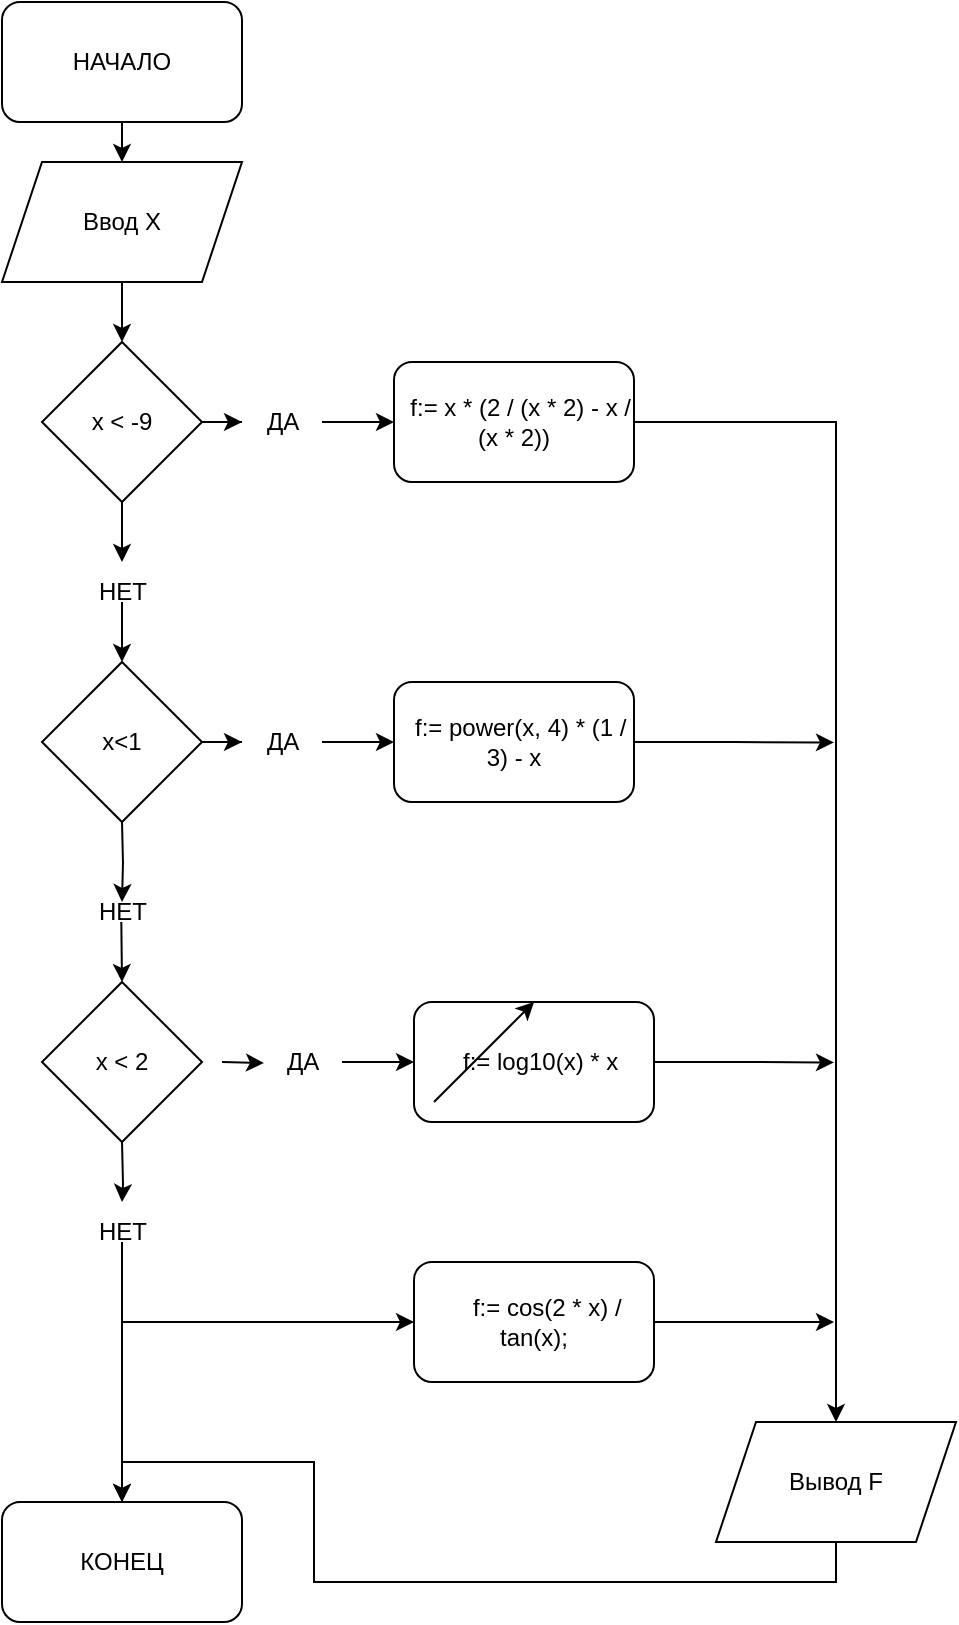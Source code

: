 <mxfile version="22.0.4" type="device">
  <diagram name="Страница — 1" id="g37pw_mtOzOliS5koqdd">
    <mxGraphModel dx="724" dy="397" grid="1" gridSize="10" guides="1" tooltips="1" connect="1" arrows="1" fold="1" page="1" pageScale="1" pageWidth="827" pageHeight="1169" math="0" shadow="0">
      <root>
        <mxCell id="0" />
        <mxCell id="1" parent="0" />
        <mxCell id="mHgalxWgc-Z7BloWv5Cc-3" style="edgeStyle=orthogonalEdgeStyle;rounded=0;orthogonalLoop=1;jettySize=auto;html=1;exitX=0.5;exitY=1;exitDx=0;exitDy=0;entryX=0.5;entryY=0;entryDx=0;entryDy=0;" parent="1" source="mHgalxWgc-Z7BloWv5Cc-1" target="mHgalxWgc-Z7BloWv5Cc-2" edge="1">
          <mxGeometry relative="1" as="geometry" />
        </mxCell>
        <mxCell id="mHgalxWgc-Z7BloWv5Cc-1" value="НАЧАЛО" style="rounded=1;whiteSpace=wrap;html=1;" parent="1" vertex="1">
          <mxGeometry x="294" y="90" width="120" height="60" as="geometry" />
        </mxCell>
        <mxCell id="mHgalxWgc-Z7BloWv5Cc-5" style="edgeStyle=orthogonalEdgeStyle;rounded=0;orthogonalLoop=1;jettySize=auto;html=1;exitX=0.5;exitY=1;exitDx=0;exitDy=0;entryX=0.5;entryY=0;entryDx=0;entryDy=0;" parent="1" source="mHgalxWgc-Z7BloWv5Cc-2" target="mHgalxWgc-Z7BloWv5Cc-4" edge="1">
          <mxGeometry relative="1" as="geometry" />
        </mxCell>
        <mxCell id="mHgalxWgc-Z7BloWv5Cc-2" value="Ввод X" style="shape=parallelogram;perimeter=parallelogramPerimeter;whiteSpace=wrap;html=1;fixedSize=1;" parent="1" vertex="1">
          <mxGeometry x="294" y="170" width="120" height="60" as="geometry" />
        </mxCell>
        <mxCell id="mHgalxWgc-Z7BloWv5Cc-7" style="edgeStyle=orthogonalEdgeStyle;rounded=0;orthogonalLoop=1;jettySize=auto;html=1;exitX=1;exitY=0.5;exitDx=0;exitDy=0;" parent="1" source="mHgalxWgc-Z7BloWv5Cc-4" target="mHgalxWgc-Z7BloWv5Cc-6" edge="1">
          <mxGeometry relative="1" as="geometry" />
        </mxCell>
        <mxCell id="mHgalxWgc-Z7BloWv5Cc-11" style="edgeStyle=orthogonalEdgeStyle;rounded=0;orthogonalLoop=1;jettySize=auto;html=1;exitX=0.5;exitY=1;exitDx=0;exitDy=0;" parent="1" source="mHgalxWgc-Z7BloWv5Cc-4" target="mHgalxWgc-Z7BloWv5Cc-10" edge="1">
          <mxGeometry relative="1" as="geometry" />
        </mxCell>
        <mxCell id="mHgalxWgc-Z7BloWv5Cc-4" value="x &amp;lt; -9" style="rhombus;whiteSpace=wrap;html=1;" parent="1" vertex="1">
          <mxGeometry x="314" y="260" width="80" height="80" as="geometry" />
        </mxCell>
        <mxCell id="mHgalxWgc-Z7BloWv5Cc-9" style="edgeStyle=orthogonalEdgeStyle;rounded=0;orthogonalLoop=1;jettySize=auto;html=1;entryX=0;entryY=0.5;entryDx=0;entryDy=0;" parent="1" source="mHgalxWgc-Z7BloWv5Cc-6" target="mHgalxWgc-Z7BloWv5Cc-8" edge="1">
          <mxGeometry relative="1" as="geometry" />
        </mxCell>
        <mxCell id="mHgalxWgc-Z7BloWv5Cc-6" value="ДА" style="text;html=1;align=center;verticalAlign=middle;resizable=0;points=[];autosize=1;strokeColor=none;fillColor=none;" parent="1" vertex="1">
          <mxGeometry x="414" y="285" width="40" height="30" as="geometry" />
        </mxCell>
        <mxCell id="mHgalxWgc-Z7BloWv5Cc-49" style="edgeStyle=orthogonalEdgeStyle;rounded=0;orthogonalLoop=1;jettySize=auto;html=1;exitX=1;exitY=0.5;exitDx=0;exitDy=0;entryX=0.5;entryY=0;entryDx=0;entryDy=0;" parent="1" source="mHgalxWgc-Z7BloWv5Cc-8" edge="1" target="mHgalxWgc-Z7BloWv5Cc-52">
          <mxGeometry relative="1" as="geometry">
            <mxPoint x="710" y="850" as="targetPoint" />
          </mxGeometry>
        </mxCell>
        <mxCell id="mHgalxWgc-Z7BloWv5Cc-8" value="&amp;nbsp; f:= x * (2 / (x * 2) - x / (x * 2))" style="rounded=1;whiteSpace=wrap;html=1;" parent="1" vertex="1">
          <mxGeometry x="490" y="270" width="120" height="60" as="geometry" />
        </mxCell>
        <mxCell id="mHgalxWgc-Z7BloWv5Cc-10" value="НЕТ&lt;br&gt;" style="text;html=1;align=center;verticalAlign=middle;resizable=0;points=[];autosize=1;strokeColor=none;fillColor=none;" parent="1" vertex="1">
          <mxGeometry x="329" y="370" width="50" height="30" as="geometry" />
        </mxCell>
        <mxCell id="mHgalxWgc-Z7BloWv5Cc-23" style="edgeStyle=orthogonalEdgeStyle;rounded=0;orthogonalLoop=1;jettySize=auto;html=1;exitX=1;exitY=0.5;exitDx=0;exitDy=0;" parent="1" source="mHgalxWgc-Z7BloWv5Cc-12" target="mHgalxWgc-Z7BloWv5Cc-19" edge="1">
          <mxGeometry relative="1" as="geometry" />
        </mxCell>
        <mxCell id="mHgalxWgc-Z7BloWv5Cc-12" value="x&amp;lt;1" style="rhombus;whiteSpace=wrap;html=1;" parent="1" vertex="1">
          <mxGeometry x="314" y="420" width="80" height="80" as="geometry" />
        </mxCell>
        <mxCell id="mHgalxWgc-Z7BloWv5Cc-17" value="" style="endArrow=classic;html=1;rounded=0;entryX=0.5;entryY=0;entryDx=0;entryDy=0;" parent="1" target="mHgalxWgc-Z7BloWv5Cc-12" edge="1">
          <mxGeometry width="50" height="50" relative="1" as="geometry">
            <mxPoint x="354" y="390" as="sourcePoint" />
            <mxPoint x="400" y="400" as="targetPoint" />
          </mxGeometry>
        </mxCell>
        <mxCell id="mHgalxWgc-Z7BloWv5Cc-18" style="edgeStyle=orthogonalEdgeStyle;rounded=0;orthogonalLoop=1;jettySize=auto;html=1;entryX=0;entryY=0.5;entryDx=0;entryDy=0;" parent="1" source="mHgalxWgc-Z7BloWv5Cc-19" target="mHgalxWgc-Z7BloWv5Cc-20" edge="1">
          <mxGeometry relative="1" as="geometry" />
        </mxCell>
        <mxCell id="mHgalxWgc-Z7BloWv5Cc-19" value="ДА" style="text;html=1;align=center;verticalAlign=middle;resizable=0;points=[];autosize=1;strokeColor=none;fillColor=none;" parent="1" vertex="1">
          <mxGeometry x="414" y="445" width="40" height="30" as="geometry" />
        </mxCell>
        <mxCell id="mHgalxWgc-Z7BloWv5Cc-56" style="edgeStyle=orthogonalEdgeStyle;rounded=0;orthogonalLoop=1;jettySize=auto;html=1;exitX=1;exitY=0.5;exitDx=0;exitDy=0;" parent="1" source="mHgalxWgc-Z7BloWv5Cc-20" edge="1">
          <mxGeometry relative="1" as="geometry">
            <mxPoint x="710" y="460.235" as="targetPoint" />
          </mxGeometry>
        </mxCell>
        <mxCell id="mHgalxWgc-Z7BloWv5Cc-20" value="&amp;nbsp; f:= power(x, 4) * (1 / 3) - x" style="rounded=1;whiteSpace=wrap;html=1;" parent="1" vertex="1">
          <mxGeometry x="490" y="430" width="120" height="60" as="geometry" />
        </mxCell>
        <mxCell id="mHgalxWgc-Z7BloWv5Cc-27" style="edgeStyle=orthogonalEdgeStyle;rounded=0;orthogonalLoop=1;jettySize=auto;html=1;exitX=0.5;exitY=1;exitDx=0;exitDy=0;" parent="1" edge="1">
          <mxGeometry relative="1" as="geometry">
            <mxPoint x="354" y="500" as="sourcePoint" />
            <mxPoint x="354" y="540" as="targetPoint" />
          </mxGeometry>
        </mxCell>
        <mxCell id="mHgalxWgc-Z7BloWv5Cc-29" value="x &amp;lt; 2" style="rhombus;whiteSpace=wrap;html=1;" parent="1" vertex="1">
          <mxGeometry x="314" y="580" width="80" height="80" as="geometry" />
        </mxCell>
        <mxCell id="mHgalxWgc-Z7BloWv5Cc-31" style="edgeStyle=orthogonalEdgeStyle;rounded=0;orthogonalLoop=1;jettySize=auto;html=1;exitX=1;exitY=0.5;exitDx=0;exitDy=0;" parent="1" target="mHgalxWgc-Z7BloWv5Cc-33" edge="1">
          <mxGeometry relative="1" as="geometry">
            <mxPoint x="404" y="620" as="sourcePoint" />
          </mxGeometry>
        </mxCell>
        <mxCell id="mHgalxWgc-Z7BloWv5Cc-32" style="edgeStyle=orthogonalEdgeStyle;rounded=0;orthogonalLoop=1;jettySize=auto;html=1;entryX=0;entryY=0.5;entryDx=0;entryDy=0;" parent="1" source="mHgalxWgc-Z7BloWv5Cc-33" target="mHgalxWgc-Z7BloWv5Cc-34" edge="1">
          <mxGeometry relative="1" as="geometry" />
        </mxCell>
        <mxCell id="mHgalxWgc-Z7BloWv5Cc-33" value="ДА" style="text;html=1;align=center;verticalAlign=middle;resizable=0;points=[];autosize=1;strokeColor=none;fillColor=none;" parent="1" vertex="1">
          <mxGeometry x="424" y="605" width="40" height="30" as="geometry" />
        </mxCell>
        <mxCell id="mHgalxWgc-Z7BloWv5Cc-54" style="edgeStyle=orthogonalEdgeStyle;rounded=0;orthogonalLoop=1;jettySize=auto;html=1;exitX=1;exitY=0.5;exitDx=0;exitDy=0;" parent="1" source="mHgalxWgc-Z7BloWv5Cc-34" edge="1">
          <mxGeometry relative="1" as="geometry">
            <mxPoint x="710" y="620.235" as="targetPoint" />
          </mxGeometry>
        </mxCell>
        <mxCell id="mHgalxWgc-Z7BloWv5Cc-34" value="&amp;nbsp; f:= log10(x) * x" style="rounded=1;whiteSpace=wrap;html=1;" parent="1" vertex="1">
          <mxGeometry x="500" y="590" width="120" height="60" as="geometry" />
        </mxCell>
        <mxCell id="mHgalxWgc-Z7BloWv5Cc-41" style="edgeStyle=orthogonalEdgeStyle;rounded=0;orthogonalLoop=1;jettySize=auto;html=1;exitX=0.5;exitY=1;exitDx=0;exitDy=0;" parent="1" target="mHgalxWgc-Z7BloWv5Cc-42" edge="1">
          <mxGeometry relative="1" as="geometry">
            <mxPoint x="354" y="660" as="sourcePoint" />
          </mxGeometry>
        </mxCell>
        <mxCell id="mHgalxWgc-Z7BloWv5Cc-42" value="НЕТ&lt;br&gt;" style="text;html=1;align=center;verticalAlign=middle;resizable=0;points=[];autosize=1;strokeColor=none;fillColor=none;" parent="1" vertex="1">
          <mxGeometry x="329" y="690" width="50" height="30" as="geometry" />
        </mxCell>
        <mxCell id="mHgalxWgc-Z7BloWv5Cc-44" value="" style="endArrow=classic;html=1;rounded=0;entryX=0.5;entryY=0;entryDx=0;entryDy=0;" parent="1" target="mHgalxWgc-Z7BloWv5Cc-50" edge="1">
          <mxGeometry width="50" height="50" relative="1" as="geometry">
            <mxPoint x="354" y="710" as="sourcePoint" />
            <mxPoint x="354" y="780" as="targetPoint" />
          </mxGeometry>
        </mxCell>
        <mxCell id="mHgalxWgc-Z7BloWv5Cc-53" style="edgeStyle=orthogonalEdgeStyle;rounded=0;orthogonalLoop=1;jettySize=auto;html=1;exitX=1;exitY=0.5;exitDx=0;exitDy=0;" parent="1" source="mHgalxWgc-Z7BloWv5Cc-48" edge="1">
          <mxGeometry relative="1" as="geometry">
            <mxPoint x="710" y="750" as="targetPoint" />
          </mxGeometry>
        </mxCell>
        <mxCell id="mHgalxWgc-Z7BloWv5Cc-48" value="&amp;nbsp; &amp;nbsp; f:= cos(2 * x) / tan(x);" style="rounded=1;whiteSpace=wrap;html=1;" parent="1" vertex="1">
          <mxGeometry x="500" y="720" width="120" height="60" as="geometry" />
        </mxCell>
        <mxCell id="mHgalxWgc-Z7BloWv5Cc-50" value="КОНЕЦ" style="rounded=1;whiteSpace=wrap;html=1;" parent="1" vertex="1">
          <mxGeometry x="294" y="840" width="120" height="60" as="geometry" />
        </mxCell>
        <mxCell id="oN9M81OWWDQshDhrKQzi-9" style="edgeStyle=orthogonalEdgeStyle;rounded=0;orthogonalLoop=1;jettySize=auto;html=1;exitX=0.5;exitY=1;exitDx=0;exitDy=0;entryX=0.5;entryY=0;entryDx=0;entryDy=0;" edge="1" parent="1" source="mHgalxWgc-Z7BloWv5Cc-52" target="mHgalxWgc-Z7BloWv5Cc-50">
          <mxGeometry relative="1" as="geometry">
            <Array as="points">
              <mxPoint x="711" y="880" />
              <mxPoint x="450" y="880" />
              <mxPoint x="450" y="820" />
              <mxPoint x="354" y="820" />
            </Array>
          </mxGeometry>
        </mxCell>
        <mxCell id="mHgalxWgc-Z7BloWv5Cc-52" value="Вывод F" style="shape=parallelogram;perimeter=parallelogramPerimeter;whiteSpace=wrap;html=1;fixedSize=1;" parent="1" vertex="1">
          <mxGeometry x="651" y="800" width="120" height="60" as="geometry" />
        </mxCell>
        <mxCell id="oN9M81OWWDQshDhrKQzi-3" value="" style="endArrow=classic;html=1;rounded=0;entryX=0;entryY=0.5;entryDx=0;entryDy=0;" edge="1" parent="1" target="mHgalxWgc-Z7BloWv5Cc-48">
          <mxGeometry width="50" height="50" relative="1" as="geometry">
            <mxPoint x="354" y="750" as="sourcePoint" />
            <mxPoint x="454" y="749.5" as="targetPoint" />
          </mxGeometry>
        </mxCell>
        <mxCell id="oN9M81OWWDQshDhrKQzi-4" value="НЕТ" style="text;html=1;align=center;verticalAlign=middle;resizable=0;points=[];autosize=1;strokeColor=none;fillColor=none;" vertex="1" parent="1">
          <mxGeometry x="329" y="530" width="50" height="30" as="geometry" />
        </mxCell>
        <mxCell id="oN9M81OWWDQshDhrKQzi-7" value="" style="endArrow=classic;html=1;rounded=0;" edge="1" parent="1">
          <mxGeometry width="50" height="50" relative="1" as="geometry">
            <mxPoint x="510" y="640" as="sourcePoint" />
            <mxPoint x="560" y="590" as="targetPoint" />
          </mxGeometry>
        </mxCell>
        <mxCell id="oN9M81OWWDQshDhrKQzi-8" value="" style="endArrow=classic;html=1;rounded=0;entryX=0.5;entryY=0;entryDx=0;entryDy=0;" edge="1" parent="1" target="mHgalxWgc-Z7BloWv5Cc-29">
          <mxGeometry width="50" height="50" relative="1" as="geometry">
            <mxPoint x="353.66" y="550" as="sourcePoint" />
            <mxPoint x="353.66" y="600" as="targetPoint" />
          </mxGeometry>
        </mxCell>
      </root>
    </mxGraphModel>
  </diagram>
</mxfile>
